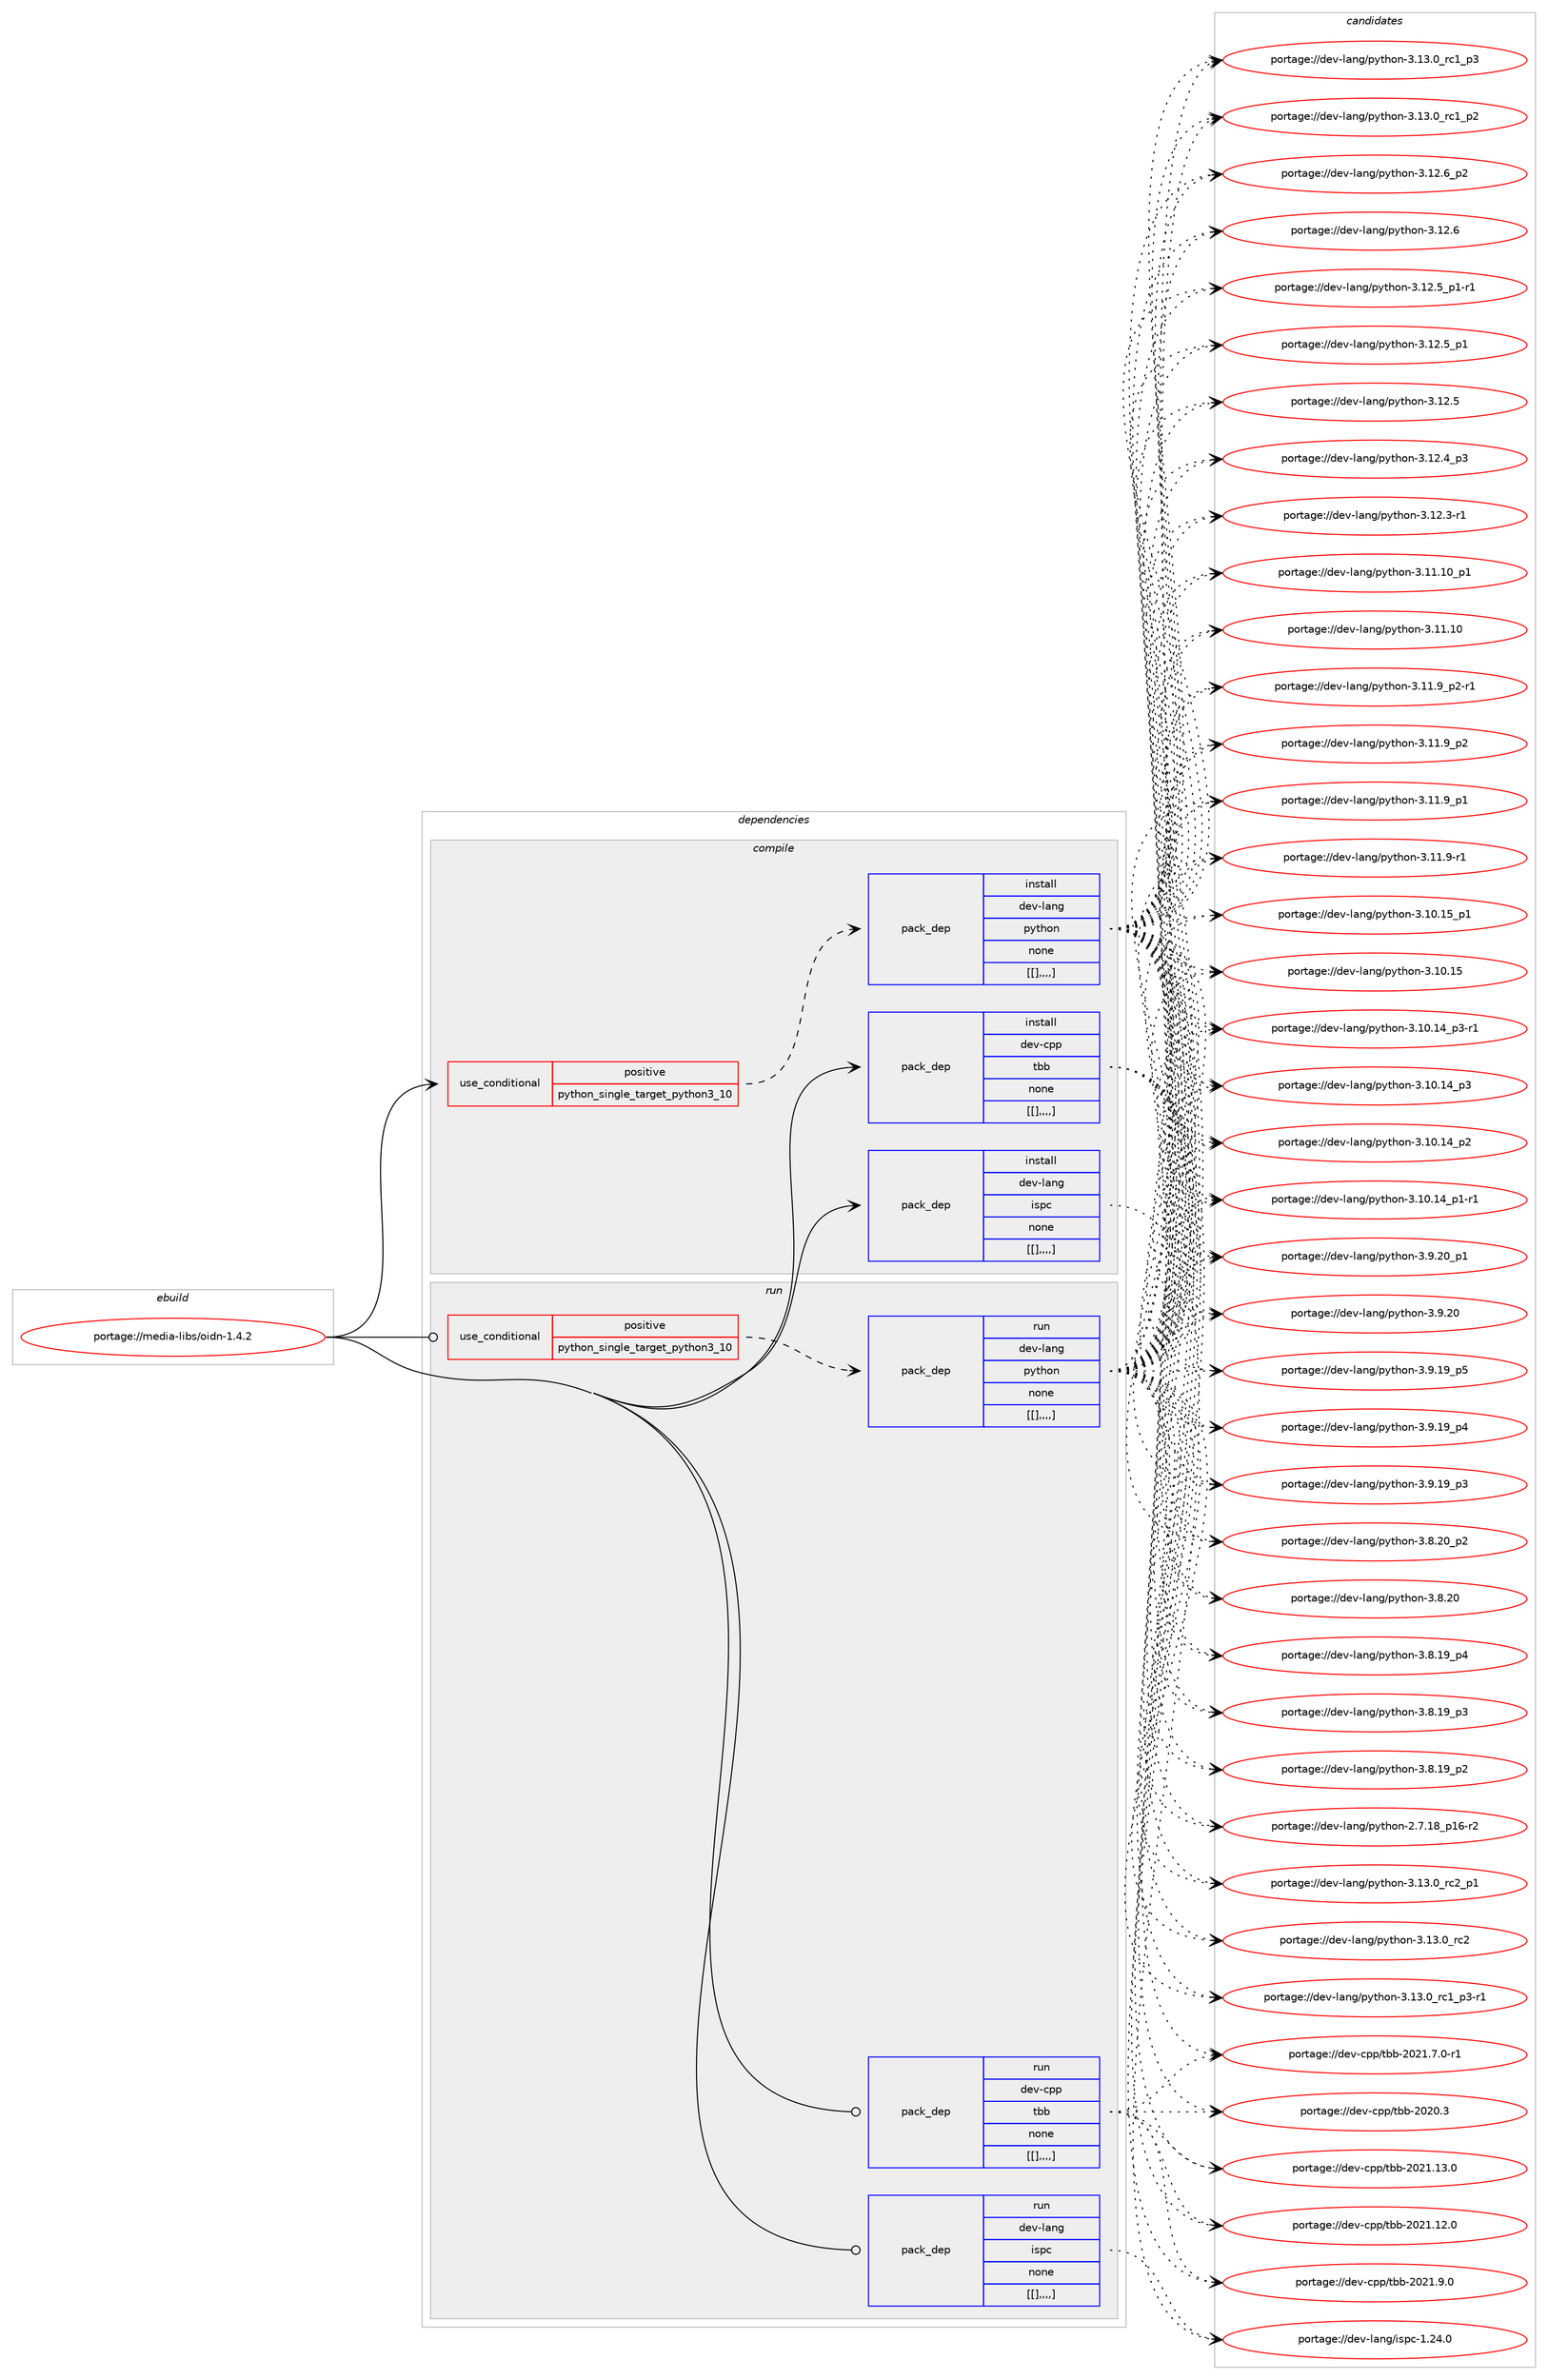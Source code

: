 digraph prolog {

# *************
# Graph options
# *************

newrank=true;
concentrate=true;
compound=true;
graph [rankdir=LR,fontname=Helvetica,fontsize=10,ranksep=1.5];#, ranksep=2.5, nodesep=0.2];
edge  [arrowhead=vee];
node  [fontname=Helvetica,fontsize=10];

# **********
# The ebuild
# **********

subgraph cluster_leftcol {
color=gray;
label=<<i>ebuild</i>>;
id [label="portage://media-libs/oidn-1.4.2", color=red, width=4, href="../media-libs/oidn-1.4.2.svg"];
}

# ****************
# The dependencies
# ****************

subgraph cluster_midcol {
color=gray;
label=<<i>dependencies</i>>;
subgraph cluster_compile {
fillcolor="#eeeeee";
style=filled;
label=<<i>compile</i>>;
subgraph cond80465 {
dependency313990 [label=<<TABLE BORDER="0" CELLBORDER="1" CELLSPACING="0" CELLPADDING="4"><TR><TD ROWSPAN="3" CELLPADDING="10">use_conditional</TD></TR><TR><TD>positive</TD></TR><TR><TD>python_single_target_python3_10</TD></TR></TABLE>>, shape=none, color=red];
subgraph pack231114 {
dependency313991 [label=<<TABLE BORDER="0" CELLBORDER="1" CELLSPACING="0" CELLPADDING="4" WIDTH="220"><TR><TD ROWSPAN="6" CELLPADDING="30">pack_dep</TD></TR><TR><TD WIDTH="110">install</TD></TR><TR><TD>dev-lang</TD></TR><TR><TD>python</TD></TR><TR><TD>none</TD></TR><TR><TD>[[],,,,]</TD></TR></TABLE>>, shape=none, color=blue];
}
dependency313990:e -> dependency313991:w [weight=20,style="dashed",arrowhead="vee"];
}
id:e -> dependency313990:w [weight=20,style="solid",arrowhead="vee"];
subgraph pack231115 {
dependency313992 [label=<<TABLE BORDER="0" CELLBORDER="1" CELLSPACING="0" CELLPADDING="4" WIDTH="220"><TR><TD ROWSPAN="6" CELLPADDING="30">pack_dep</TD></TR><TR><TD WIDTH="110">install</TD></TR><TR><TD>dev-cpp</TD></TR><TR><TD>tbb</TD></TR><TR><TD>none</TD></TR><TR><TD>[[],,,,]</TD></TR></TABLE>>, shape=none, color=blue];
}
id:e -> dependency313992:w [weight=20,style="solid",arrowhead="vee"];
subgraph pack231116 {
dependency313993 [label=<<TABLE BORDER="0" CELLBORDER="1" CELLSPACING="0" CELLPADDING="4" WIDTH="220"><TR><TD ROWSPAN="6" CELLPADDING="30">pack_dep</TD></TR><TR><TD WIDTH="110">install</TD></TR><TR><TD>dev-lang</TD></TR><TR><TD>ispc</TD></TR><TR><TD>none</TD></TR><TR><TD>[[],,,,]</TD></TR></TABLE>>, shape=none, color=blue];
}
id:e -> dependency313993:w [weight=20,style="solid",arrowhead="vee"];
}
subgraph cluster_compileandrun {
fillcolor="#eeeeee";
style=filled;
label=<<i>compile and run</i>>;
}
subgraph cluster_run {
fillcolor="#eeeeee";
style=filled;
label=<<i>run</i>>;
subgraph cond80466 {
dependency313994 [label=<<TABLE BORDER="0" CELLBORDER="1" CELLSPACING="0" CELLPADDING="4"><TR><TD ROWSPAN="3" CELLPADDING="10">use_conditional</TD></TR><TR><TD>positive</TD></TR><TR><TD>python_single_target_python3_10</TD></TR></TABLE>>, shape=none, color=red];
subgraph pack231117 {
dependency313995 [label=<<TABLE BORDER="0" CELLBORDER="1" CELLSPACING="0" CELLPADDING="4" WIDTH="220"><TR><TD ROWSPAN="6" CELLPADDING="30">pack_dep</TD></TR><TR><TD WIDTH="110">run</TD></TR><TR><TD>dev-lang</TD></TR><TR><TD>python</TD></TR><TR><TD>none</TD></TR><TR><TD>[[],,,,]</TD></TR></TABLE>>, shape=none, color=blue];
}
dependency313994:e -> dependency313995:w [weight=20,style="dashed",arrowhead="vee"];
}
id:e -> dependency313994:w [weight=20,style="solid",arrowhead="odot"];
subgraph pack231118 {
dependency313996 [label=<<TABLE BORDER="0" CELLBORDER="1" CELLSPACING="0" CELLPADDING="4" WIDTH="220"><TR><TD ROWSPAN="6" CELLPADDING="30">pack_dep</TD></TR><TR><TD WIDTH="110">run</TD></TR><TR><TD>dev-cpp</TD></TR><TR><TD>tbb</TD></TR><TR><TD>none</TD></TR><TR><TD>[[],,,,]</TD></TR></TABLE>>, shape=none, color=blue];
}
id:e -> dependency313996:w [weight=20,style="solid",arrowhead="odot"];
subgraph pack231119 {
dependency313997 [label=<<TABLE BORDER="0" CELLBORDER="1" CELLSPACING="0" CELLPADDING="4" WIDTH="220"><TR><TD ROWSPAN="6" CELLPADDING="30">pack_dep</TD></TR><TR><TD WIDTH="110">run</TD></TR><TR><TD>dev-lang</TD></TR><TR><TD>ispc</TD></TR><TR><TD>none</TD></TR><TR><TD>[[],,,,]</TD></TR></TABLE>>, shape=none, color=blue];
}
id:e -> dependency313997:w [weight=20,style="solid",arrowhead="odot"];
}
}

# **************
# The candidates
# **************

subgraph cluster_choices {
rank=same;
color=gray;
label=<<i>candidates</i>>;

subgraph choice231114 {
color=black;
nodesep=1;
choice100101118451089711010347112121116104111110455146495146489511499509511249 [label="portage://dev-lang/python-3.13.0_rc2_p1", color=red, width=4,href="../dev-lang/python-3.13.0_rc2_p1.svg"];
choice10010111845108971101034711212111610411111045514649514648951149950 [label="portage://dev-lang/python-3.13.0_rc2", color=red, width=4,href="../dev-lang/python-3.13.0_rc2.svg"];
choice1001011184510897110103471121211161041111104551464951464895114994995112514511449 [label="portage://dev-lang/python-3.13.0_rc1_p3-r1", color=red, width=4,href="../dev-lang/python-3.13.0_rc1_p3-r1.svg"];
choice100101118451089711010347112121116104111110455146495146489511499499511251 [label="portage://dev-lang/python-3.13.0_rc1_p3", color=red, width=4,href="../dev-lang/python-3.13.0_rc1_p3.svg"];
choice100101118451089711010347112121116104111110455146495146489511499499511250 [label="portage://dev-lang/python-3.13.0_rc1_p2", color=red, width=4,href="../dev-lang/python-3.13.0_rc1_p2.svg"];
choice100101118451089711010347112121116104111110455146495046549511250 [label="portage://dev-lang/python-3.12.6_p2", color=red, width=4,href="../dev-lang/python-3.12.6_p2.svg"];
choice10010111845108971101034711212111610411111045514649504654 [label="portage://dev-lang/python-3.12.6", color=red, width=4,href="../dev-lang/python-3.12.6.svg"];
choice1001011184510897110103471121211161041111104551464950465395112494511449 [label="portage://dev-lang/python-3.12.5_p1-r1", color=red, width=4,href="../dev-lang/python-3.12.5_p1-r1.svg"];
choice100101118451089711010347112121116104111110455146495046539511249 [label="portage://dev-lang/python-3.12.5_p1", color=red, width=4,href="../dev-lang/python-3.12.5_p1.svg"];
choice10010111845108971101034711212111610411111045514649504653 [label="portage://dev-lang/python-3.12.5", color=red, width=4,href="../dev-lang/python-3.12.5.svg"];
choice100101118451089711010347112121116104111110455146495046529511251 [label="portage://dev-lang/python-3.12.4_p3", color=red, width=4,href="../dev-lang/python-3.12.4_p3.svg"];
choice100101118451089711010347112121116104111110455146495046514511449 [label="portage://dev-lang/python-3.12.3-r1", color=red, width=4,href="../dev-lang/python-3.12.3-r1.svg"];
choice10010111845108971101034711212111610411111045514649494649489511249 [label="portage://dev-lang/python-3.11.10_p1", color=red, width=4,href="../dev-lang/python-3.11.10_p1.svg"];
choice1001011184510897110103471121211161041111104551464949464948 [label="portage://dev-lang/python-3.11.10", color=red, width=4,href="../dev-lang/python-3.11.10.svg"];
choice1001011184510897110103471121211161041111104551464949465795112504511449 [label="portage://dev-lang/python-3.11.9_p2-r1", color=red, width=4,href="../dev-lang/python-3.11.9_p2-r1.svg"];
choice100101118451089711010347112121116104111110455146494946579511250 [label="portage://dev-lang/python-3.11.9_p2", color=red, width=4,href="../dev-lang/python-3.11.9_p2.svg"];
choice100101118451089711010347112121116104111110455146494946579511249 [label="portage://dev-lang/python-3.11.9_p1", color=red, width=4,href="../dev-lang/python-3.11.9_p1.svg"];
choice100101118451089711010347112121116104111110455146494946574511449 [label="portage://dev-lang/python-3.11.9-r1", color=red, width=4,href="../dev-lang/python-3.11.9-r1.svg"];
choice10010111845108971101034711212111610411111045514649484649539511249 [label="portage://dev-lang/python-3.10.15_p1", color=red, width=4,href="../dev-lang/python-3.10.15_p1.svg"];
choice1001011184510897110103471121211161041111104551464948464953 [label="portage://dev-lang/python-3.10.15", color=red, width=4,href="../dev-lang/python-3.10.15.svg"];
choice100101118451089711010347112121116104111110455146494846495295112514511449 [label="portage://dev-lang/python-3.10.14_p3-r1", color=red, width=4,href="../dev-lang/python-3.10.14_p3-r1.svg"];
choice10010111845108971101034711212111610411111045514649484649529511251 [label="portage://dev-lang/python-3.10.14_p3", color=red, width=4,href="../dev-lang/python-3.10.14_p3.svg"];
choice10010111845108971101034711212111610411111045514649484649529511250 [label="portage://dev-lang/python-3.10.14_p2", color=red, width=4,href="../dev-lang/python-3.10.14_p2.svg"];
choice100101118451089711010347112121116104111110455146494846495295112494511449 [label="portage://dev-lang/python-3.10.14_p1-r1", color=red, width=4,href="../dev-lang/python-3.10.14_p1-r1.svg"];
choice100101118451089711010347112121116104111110455146574650489511249 [label="portage://dev-lang/python-3.9.20_p1", color=red, width=4,href="../dev-lang/python-3.9.20_p1.svg"];
choice10010111845108971101034711212111610411111045514657465048 [label="portage://dev-lang/python-3.9.20", color=red, width=4,href="../dev-lang/python-3.9.20.svg"];
choice100101118451089711010347112121116104111110455146574649579511253 [label="portage://dev-lang/python-3.9.19_p5", color=red, width=4,href="../dev-lang/python-3.9.19_p5.svg"];
choice100101118451089711010347112121116104111110455146574649579511252 [label="portage://dev-lang/python-3.9.19_p4", color=red, width=4,href="../dev-lang/python-3.9.19_p4.svg"];
choice100101118451089711010347112121116104111110455146574649579511251 [label="portage://dev-lang/python-3.9.19_p3", color=red, width=4,href="../dev-lang/python-3.9.19_p3.svg"];
choice100101118451089711010347112121116104111110455146564650489511250 [label="portage://dev-lang/python-3.8.20_p2", color=red, width=4,href="../dev-lang/python-3.8.20_p2.svg"];
choice10010111845108971101034711212111610411111045514656465048 [label="portage://dev-lang/python-3.8.20", color=red, width=4,href="../dev-lang/python-3.8.20.svg"];
choice100101118451089711010347112121116104111110455146564649579511252 [label="portage://dev-lang/python-3.8.19_p4", color=red, width=4,href="../dev-lang/python-3.8.19_p4.svg"];
choice100101118451089711010347112121116104111110455146564649579511251 [label="portage://dev-lang/python-3.8.19_p3", color=red, width=4,href="../dev-lang/python-3.8.19_p3.svg"];
choice100101118451089711010347112121116104111110455146564649579511250 [label="portage://dev-lang/python-3.8.19_p2", color=red, width=4,href="../dev-lang/python-3.8.19_p2.svg"];
choice100101118451089711010347112121116104111110455046554649569511249544511450 [label="portage://dev-lang/python-2.7.18_p16-r2", color=red, width=4,href="../dev-lang/python-2.7.18_p16-r2.svg"];
dependency313991:e -> choice100101118451089711010347112121116104111110455146495146489511499509511249:w [style=dotted,weight="100"];
dependency313991:e -> choice10010111845108971101034711212111610411111045514649514648951149950:w [style=dotted,weight="100"];
dependency313991:e -> choice1001011184510897110103471121211161041111104551464951464895114994995112514511449:w [style=dotted,weight="100"];
dependency313991:e -> choice100101118451089711010347112121116104111110455146495146489511499499511251:w [style=dotted,weight="100"];
dependency313991:e -> choice100101118451089711010347112121116104111110455146495146489511499499511250:w [style=dotted,weight="100"];
dependency313991:e -> choice100101118451089711010347112121116104111110455146495046549511250:w [style=dotted,weight="100"];
dependency313991:e -> choice10010111845108971101034711212111610411111045514649504654:w [style=dotted,weight="100"];
dependency313991:e -> choice1001011184510897110103471121211161041111104551464950465395112494511449:w [style=dotted,weight="100"];
dependency313991:e -> choice100101118451089711010347112121116104111110455146495046539511249:w [style=dotted,weight="100"];
dependency313991:e -> choice10010111845108971101034711212111610411111045514649504653:w [style=dotted,weight="100"];
dependency313991:e -> choice100101118451089711010347112121116104111110455146495046529511251:w [style=dotted,weight="100"];
dependency313991:e -> choice100101118451089711010347112121116104111110455146495046514511449:w [style=dotted,weight="100"];
dependency313991:e -> choice10010111845108971101034711212111610411111045514649494649489511249:w [style=dotted,weight="100"];
dependency313991:e -> choice1001011184510897110103471121211161041111104551464949464948:w [style=dotted,weight="100"];
dependency313991:e -> choice1001011184510897110103471121211161041111104551464949465795112504511449:w [style=dotted,weight="100"];
dependency313991:e -> choice100101118451089711010347112121116104111110455146494946579511250:w [style=dotted,weight="100"];
dependency313991:e -> choice100101118451089711010347112121116104111110455146494946579511249:w [style=dotted,weight="100"];
dependency313991:e -> choice100101118451089711010347112121116104111110455146494946574511449:w [style=dotted,weight="100"];
dependency313991:e -> choice10010111845108971101034711212111610411111045514649484649539511249:w [style=dotted,weight="100"];
dependency313991:e -> choice1001011184510897110103471121211161041111104551464948464953:w [style=dotted,weight="100"];
dependency313991:e -> choice100101118451089711010347112121116104111110455146494846495295112514511449:w [style=dotted,weight="100"];
dependency313991:e -> choice10010111845108971101034711212111610411111045514649484649529511251:w [style=dotted,weight="100"];
dependency313991:e -> choice10010111845108971101034711212111610411111045514649484649529511250:w [style=dotted,weight="100"];
dependency313991:e -> choice100101118451089711010347112121116104111110455146494846495295112494511449:w [style=dotted,weight="100"];
dependency313991:e -> choice100101118451089711010347112121116104111110455146574650489511249:w [style=dotted,weight="100"];
dependency313991:e -> choice10010111845108971101034711212111610411111045514657465048:w [style=dotted,weight="100"];
dependency313991:e -> choice100101118451089711010347112121116104111110455146574649579511253:w [style=dotted,weight="100"];
dependency313991:e -> choice100101118451089711010347112121116104111110455146574649579511252:w [style=dotted,weight="100"];
dependency313991:e -> choice100101118451089711010347112121116104111110455146574649579511251:w [style=dotted,weight="100"];
dependency313991:e -> choice100101118451089711010347112121116104111110455146564650489511250:w [style=dotted,weight="100"];
dependency313991:e -> choice10010111845108971101034711212111610411111045514656465048:w [style=dotted,weight="100"];
dependency313991:e -> choice100101118451089711010347112121116104111110455146564649579511252:w [style=dotted,weight="100"];
dependency313991:e -> choice100101118451089711010347112121116104111110455146564649579511251:w [style=dotted,weight="100"];
dependency313991:e -> choice100101118451089711010347112121116104111110455146564649579511250:w [style=dotted,weight="100"];
dependency313991:e -> choice100101118451089711010347112121116104111110455046554649569511249544511450:w [style=dotted,weight="100"];
}
subgraph choice231115 {
color=black;
nodesep=1;
choice100101118459911211247116989845504850494649514648 [label="portage://dev-cpp/tbb-2021.13.0", color=red, width=4,href="../dev-cpp/tbb-2021.13.0.svg"];
choice100101118459911211247116989845504850494649504648 [label="portage://dev-cpp/tbb-2021.12.0", color=red, width=4,href="../dev-cpp/tbb-2021.12.0.svg"];
choice1001011184599112112471169898455048504946574648 [label="portage://dev-cpp/tbb-2021.9.0", color=red, width=4,href="../dev-cpp/tbb-2021.9.0.svg"];
choice10010111845991121124711698984550485049465546484511449 [label="portage://dev-cpp/tbb-2021.7.0-r1", color=red, width=4,href="../dev-cpp/tbb-2021.7.0-r1.svg"];
choice100101118459911211247116989845504850484651 [label="portage://dev-cpp/tbb-2020.3", color=red, width=4,href="../dev-cpp/tbb-2020.3.svg"];
dependency313992:e -> choice100101118459911211247116989845504850494649514648:w [style=dotted,weight="100"];
dependency313992:e -> choice100101118459911211247116989845504850494649504648:w [style=dotted,weight="100"];
dependency313992:e -> choice1001011184599112112471169898455048504946574648:w [style=dotted,weight="100"];
dependency313992:e -> choice10010111845991121124711698984550485049465546484511449:w [style=dotted,weight="100"];
dependency313992:e -> choice100101118459911211247116989845504850484651:w [style=dotted,weight="100"];
}
subgraph choice231116 {
color=black;
nodesep=1;
choice1001011184510897110103471051151129945494650524648 [label="portage://dev-lang/ispc-1.24.0", color=red, width=4,href="../dev-lang/ispc-1.24.0.svg"];
dependency313993:e -> choice1001011184510897110103471051151129945494650524648:w [style=dotted,weight="100"];
}
subgraph choice231117 {
color=black;
nodesep=1;
choice100101118451089711010347112121116104111110455146495146489511499509511249 [label="portage://dev-lang/python-3.13.0_rc2_p1", color=red, width=4,href="../dev-lang/python-3.13.0_rc2_p1.svg"];
choice10010111845108971101034711212111610411111045514649514648951149950 [label="portage://dev-lang/python-3.13.0_rc2", color=red, width=4,href="../dev-lang/python-3.13.0_rc2.svg"];
choice1001011184510897110103471121211161041111104551464951464895114994995112514511449 [label="portage://dev-lang/python-3.13.0_rc1_p3-r1", color=red, width=4,href="../dev-lang/python-3.13.0_rc1_p3-r1.svg"];
choice100101118451089711010347112121116104111110455146495146489511499499511251 [label="portage://dev-lang/python-3.13.0_rc1_p3", color=red, width=4,href="../dev-lang/python-3.13.0_rc1_p3.svg"];
choice100101118451089711010347112121116104111110455146495146489511499499511250 [label="portage://dev-lang/python-3.13.0_rc1_p2", color=red, width=4,href="../dev-lang/python-3.13.0_rc1_p2.svg"];
choice100101118451089711010347112121116104111110455146495046549511250 [label="portage://dev-lang/python-3.12.6_p2", color=red, width=4,href="../dev-lang/python-3.12.6_p2.svg"];
choice10010111845108971101034711212111610411111045514649504654 [label="portage://dev-lang/python-3.12.6", color=red, width=4,href="../dev-lang/python-3.12.6.svg"];
choice1001011184510897110103471121211161041111104551464950465395112494511449 [label="portage://dev-lang/python-3.12.5_p1-r1", color=red, width=4,href="../dev-lang/python-3.12.5_p1-r1.svg"];
choice100101118451089711010347112121116104111110455146495046539511249 [label="portage://dev-lang/python-3.12.5_p1", color=red, width=4,href="../dev-lang/python-3.12.5_p1.svg"];
choice10010111845108971101034711212111610411111045514649504653 [label="portage://dev-lang/python-3.12.5", color=red, width=4,href="../dev-lang/python-3.12.5.svg"];
choice100101118451089711010347112121116104111110455146495046529511251 [label="portage://dev-lang/python-3.12.4_p3", color=red, width=4,href="../dev-lang/python-3.12.4_p3.svg"];
choice100101118451089711010347112121116104111110455146495046514511449 [label="portage://dev-lang/python-3.12.3-r1", color=red, width=4,href="../dev-lang/python-3.12.3-r1.svg"];
choice10010111845108971101034711212111610411111045514649494649489511249 [label="portage://dev-lang/python-3.11.10_p1", color=red, width=4,href="../dev-lang/python-3.11.10_p1.svg"];
choice1001011184510897110103471121211161041111104551464949464948 [label="portage://dev-lang/python-3.11.10", color=red, width=4,href="../dev-lang/python-3.11.10.svg"];
choice1001011184510897110103471121211161041111104551464949465795112504511449 [label="portage://dev-lang/python-3.11.9_p2-r1", color=red, width=4,href="../dev-lang/python-3.11.9_p2-r1.svg"];
choice100101118451089711010347112121116104111110455146494946579511250 [label="portage://dev-lang/python-3.11.9_p2", color=red, width=4,href="../dev-lang/python-3.11.9_p2.svg"];
choice100101118451089711010347112121116104111110455146494946579511249 [label="portage://dev-lang/python-3.11.9_p1", color=red, width=4,href="../dev-lang/python-3.11.9_p1.svg"];
choice100101118451089711010347112121116104111110455146494946574511449 [label="portage://dev-lang/python-3.11.9-r1", color=red, width=4,href="../dev-lang/python-3.11.9-r1.svg"];
choice10010111845108971101034711212111610411111045514649484649539511249 [label="portage://dev-lang/python-3.10.15_p1", color=red, width=4,href="../dev-lang/python-3.10.15_p1.svg"];
choice1001011184510897110103471121211161041111104551464948464953 [label="portage://dev-lang/python-3.10.15", color=red, width=4,href="../dev-lang/python-3.10.15.svg"];
choice100101118451089711010347112121116104111110455146494846495295112514511449 [label="portage://dev-lang/python-3.10.14_p3-r1", color=red, width=4,href="../dev-lang/python-3.10.14_p3-r1.svg"];
choice10010111845108971101034711212111610411111045514649484649529511251 [label="portage://dev-lang/python-3.10.14_p3", color=red, width=4,href="../dev-lang/python-3.10.14_p3.svg"];
choice10010111845108971101034711212111610411111045514649484649529511250 [label="portage://dev-lang/python-3.10.14_p2", color=red, width=4,href="../dev-lang/python-3.10.14_p2.svg"];
choice100101118451089711010347112121116104111110455146494846495295112494511449 [label="portage://dev-lang/python-3.10.14_p1-r1", color=red, width=4,href="../dev-lang/python-3.10.14_p1-r1.svg"];
choice100101118451089711010347112121116104111110455146574650489511249 [label="portage://dev-lang/python-3.9.20_p1", color=red, width=4,href="../dev-lang/python-3.9.20_p1.svg"];
choice10010111845108971101034711212111610411111045514657465048 [label="portage://dev-lang/python-3.9.20", color=red, width=4,href="../dev-lang/python-3.9.20.svg"];
choice100101118451089711010347112121116104111110455146574649579511253 [label="portage://dev-lang/python-3.9.19_p5", color=red, width=4,href="../dev-lang/python-3.9.19_p5.svg"];
choice100101118451089711010347112121116104111110455146574649579511252 [label="portage://dev-lang/python-3.9.19_p4", color=red, width=4,href="../dev-lang/python-3.9.19_p4.svg"];
choice100101118451089711010347112121116104111110455146574649579511251 [label="portage://dev-lang/python-3.9.19_p3", color=red, width=4,href="../dev-lang/python-3.9.19_p3.svg"];
choice100101118451089711010347112121116104111110455146564650489511250 [label="portage://dev-lang/python-3.8.20_p2", color=red, width=4,href="../dev-lang/python-3.8.20_p2.svg"];
choice10010111845108971101034711212111610411111045514656465048 [label="portage://dev-lang/python-3.8.20", color=red, width=4,href="../dev-lang/python-3.8.20.svg"];
choice100101118451089711010347112121116104111110455146564649579511252 [label="portage://dev-lang/python-3.8.19_p4", color=red, width=4,href="../dev-lang/python-3.8.19_p4.svg"];
choice100101118451089711010347112121116104111110455146564649579511251 [label="portage://dev-lang/python-3.8.19_p3", color=red, width=4,href="../dev-lang/python-3.8.19_p3.svg"];
choice100101118451089711010347112121116104111110455146564649579511250 [label="portage://dev-lang/python-3.8.19_p2", color=red, width=4,href="../dev-lang/python-3.8.19_p2.svg"];
choice100101118451089711010347112121116104111110455046554649569511249544511450 [label="portage://dev-lang/python-2.7.18_p16-r2", color=red, width=4,href="../dev-lang/python-2.7.18_p16-r2.svg"];
dependency313995:e -> choice100101118451089711010347112121116104111110455146495146489511499509511249:w [style=dotted,weight="100"];
dependency313995:e -> choice10010111845108971101034711212111610411111045514649514648951149950:w [style=dotted,weight="100"];
dependency313995:e -> choice1001011184510897110103471121211161041111104551464951464895114994995112514511449:w [style=dotted,weight="100"];
dependency313995:e -> choice100101118451089711010347112121116104111110455146495146489511499499511251:w [style=dotted,weight="100"];
dependency313995:e -> choice100101118451089711010347112121116104111110455146495146489511499499511250:w [style=dotted,weight="100"];
dependency313995:e -> choice100101118451089711010347112121116104111110455146495046549511250:w [style=dotted,weight="100"];
dependency313995:e -> choice10010111845108971101034711212111610411111045514649504654:w [style=dotted,weight="100"];
dependency313995:e -> choice1001011184510897110103471121211161041111104551464950465395112494511449:w [style=dotted,weight="100"];
dependency313995:e -> choice100101118451089711010347112121116104111110455146495046539511249:w [style=dotted,weight="100"];
dependency313995:e -> choice10010111845108971101034711212111610411111045514649504653:w [style=dotted,weight="100"];
dependency313995:e -> choice100101118451089711010347112121116104111110455146495046529511251:w [style=dotted,weight="100"];
dependency313995:e -> choice100101118451089711010347112121116104111110455146495046514511449:w [style=dotted,weight="100"];
dependency313995:e -> choice10010111845108971101034711212111610411111045514649494649489511249:w [style=dotted,weight="100"];
dependency313995:e -> choice1001011184510897110103471121211161041111104551464949464948:w [style=dotted,weight="100"];
dependency313995:e -> choice1001011184510897110103471121211161041111104551464949465795112504511449:w [style=dotted,weight="100"];
dependency313995:e -> choice100101118451089711010347112121116104111110455146494946579511250:w [style=dotted,weight="100"];
dependency313995:e -> choice100101118451089711010347112121116104111110455146494946579511249:w [style=dotted,weight="100"];
dependency313995:e -> choice100101118451089711010347112121116104111110455146494946574511449:w [style=dotted,weight="100"];
dependency313995:e -> choice10010111845108971101034711212111610411111045514649484649539511249:w [style=dotted,weight="100"];
dependency313995:e -> choice1001011184510897110103471121211161041111104551464948464953:w [style=dotted,weight="100"];
dependency313995:e -> choice100101118451089711010347112121116104111110455146494846495295112514511449:w [style=dotted,weight="100"];
dependency313995:e -> choice10010111845108971101034711212111610411111045514649484649529511251:w [style=dotted,weight="100"];
dependency313995:e -> choice10010111845108971101034711212111610411111045514649484649529511250:w [style=dotted,weight="100"];
dependency313995:e -> choice100101118451089711010347112121116104111110455146494846495295112494511449:w [style=dotted,weight="100"];
dependency313995:e -> choice100101118451089711010347112121116104111110455146574650489511249:w [style=dotted,weight="100"];
dependency313995:e -> choice10010111845108971101034711212111610411111045514657465048:w [style=dotted,weight="100"];
dependency313995:e -> choice100101118451089711010347112121116104111110455146574649579511253:w [style=dotted,weight="100"];
dependency313995:e -> choice100101118451089711010347112121116104111110455146574649579511252:w [style=dotted,weight="100"];
dependency313995:e -> choice100101118451089711010347112121116104111110455146574649579511251:w [style=dotted,weight="100"];
dependency313995:e -> choice100101118451089711010347112121116104111110455146564650489511250:w [style=dotted,weight="100"];
dependency313995:e -> choice10010111845108971101034711212111610411111045514656465048:w [style=dotted,weight="100"];
dependency313995:e -> choice100101118451089711010347112121116104111110455146564649579511252:w [style=dotted,weight="100"];
dependency313995:e -> choice100101118451089711010347112121116104111110455146564649579511251:w [style=dotted,weight="100"];
dependency313995:e -> choice100101118451089711010347112121116104111110455146564649579511250:w [style=dotted,weight="100"];
dependency313995:e -> choice100101118451089711010347112121116104111110455046554649569511249544511450:w [style=dotted,weight="100"];
}
subgraph choice231118 {
color=black;
nodesep=1;
choice100101118459911211247116989845504850494649514648 [label="portage://dev-cpp/tbb-2021.13.0", color=red, width=4,href="../dev-cpp/tbb-2021.13.0.svg"];
choice100101118459911211247116989845504850494649504648 [label="portage://dev-cpp/tbb-2021.12.0", color=red, width=4,href="../dev-cpp/tbb-2021.12.0.svg"];
choice1001011184599112112471169898455048504946574648 [label="portage://dev-cpp/tbb-2021.9.0", color=red, width=4,href="../dev-cpp/tbb-2021.9.0.svg"];
choice10010111845991121124711698984550485049465546484511449 [label="portage://dev-cpp/tbb-2021.7.0-r1", color=red, width=4,href="../dev-cpp/tbb-2021.7.0-r1.svg"];
choice100101118459911211247116989845504850484651 [label="portage://dev-cpp/tbb-2020.3", color=red, width=4,href="../dev-cpp/tbb-2020.3.svg"];
dependency313996:e -> choice100101118459911211247116989845504850494649514648:w [style=dotted,weight="100"];
dependency313996:e -> choice100101118459911211247116989845504850494649504648:w [style=dotted,weight="100"];
dependency313996:e -> choice1001011184599112112471169898455048504946574648:w [style=dotted,weight="100"];
dependency313996:e -> choice10010111845991121124711698984550485049465546484511449:w [style=dotted,weight="100"];
dependency313996:e -> choice100101118459911211247116989845504850484651:w [style=dotted,weight="100"];
}
subgraph choice231119 {
color=black;
nodesep=1;
choice1001011184510897110103471051151129945494650524648 [label="portage://dev-lang/ispc-1.24.0", color=red, width=4,href="../dev-lang/ispc-1.24.0.svg"];
dependency313997:e -> choice1001011184510897110103471051151129945494650524648:w [style=dotted,weight="100"];
}
}

}
